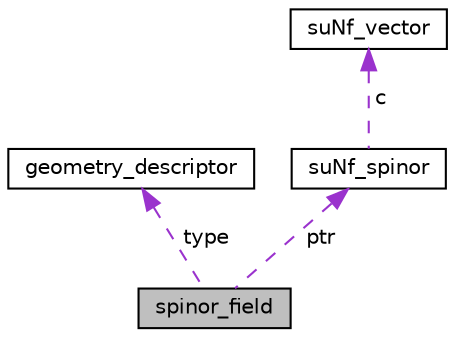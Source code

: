 digraph "spinor_field"
{
 // LATEX_PDF_SIZE
  edge [fontname="Helvetica",fontsize="10",labelfontname="Helvetica",labelfontsize="10"];
  node [fontname="Helvetica",fontsize="10",shape=record];
  Node1 [label="spinor_field",height=0.2,width=0.4,color="black", fillcolor="grey75", style="filled", fontcolor="black",tooltip="Spinor field array containing SU(N_f) spinors in chosen fermion representation."];
  Node2 -> Node1 [dir="back",color="darkorchid3",fontsize="10",style="dashed",label=" type" ];
  Node2 [label="geometry_descriptor",height=0.2,width=0.4,color="black", fillcolor="white", style="filled",URL="$df/da2/structgeometry__descriptor.html",tooltip="This struct should contain all information necessary to perform operations on the local lattice inclu..."];
  Node3 -> Node1 [dir="back",color="darkorchid3",fontsize="10",style="dashed",label=" ptr" ];
  Node3 [label="suNf_spinor",height=0.2,width=0.4,color="black", fillcolor="white", style="filled",URL="$d8/dd1/structsuNf__spinor.html",tooltip=" "];
  Node4 -> Node3 [dir="back",color="darkorchid3",fontsize="10",style="dashed",label=" c" ];
  Node4 [label="suNf_vector",height=0.2,width=0.4,color="black", fillcolor="white", style="filled",URL="$de/d49/structsuNf__vector.html",tooltip=" "];
}

